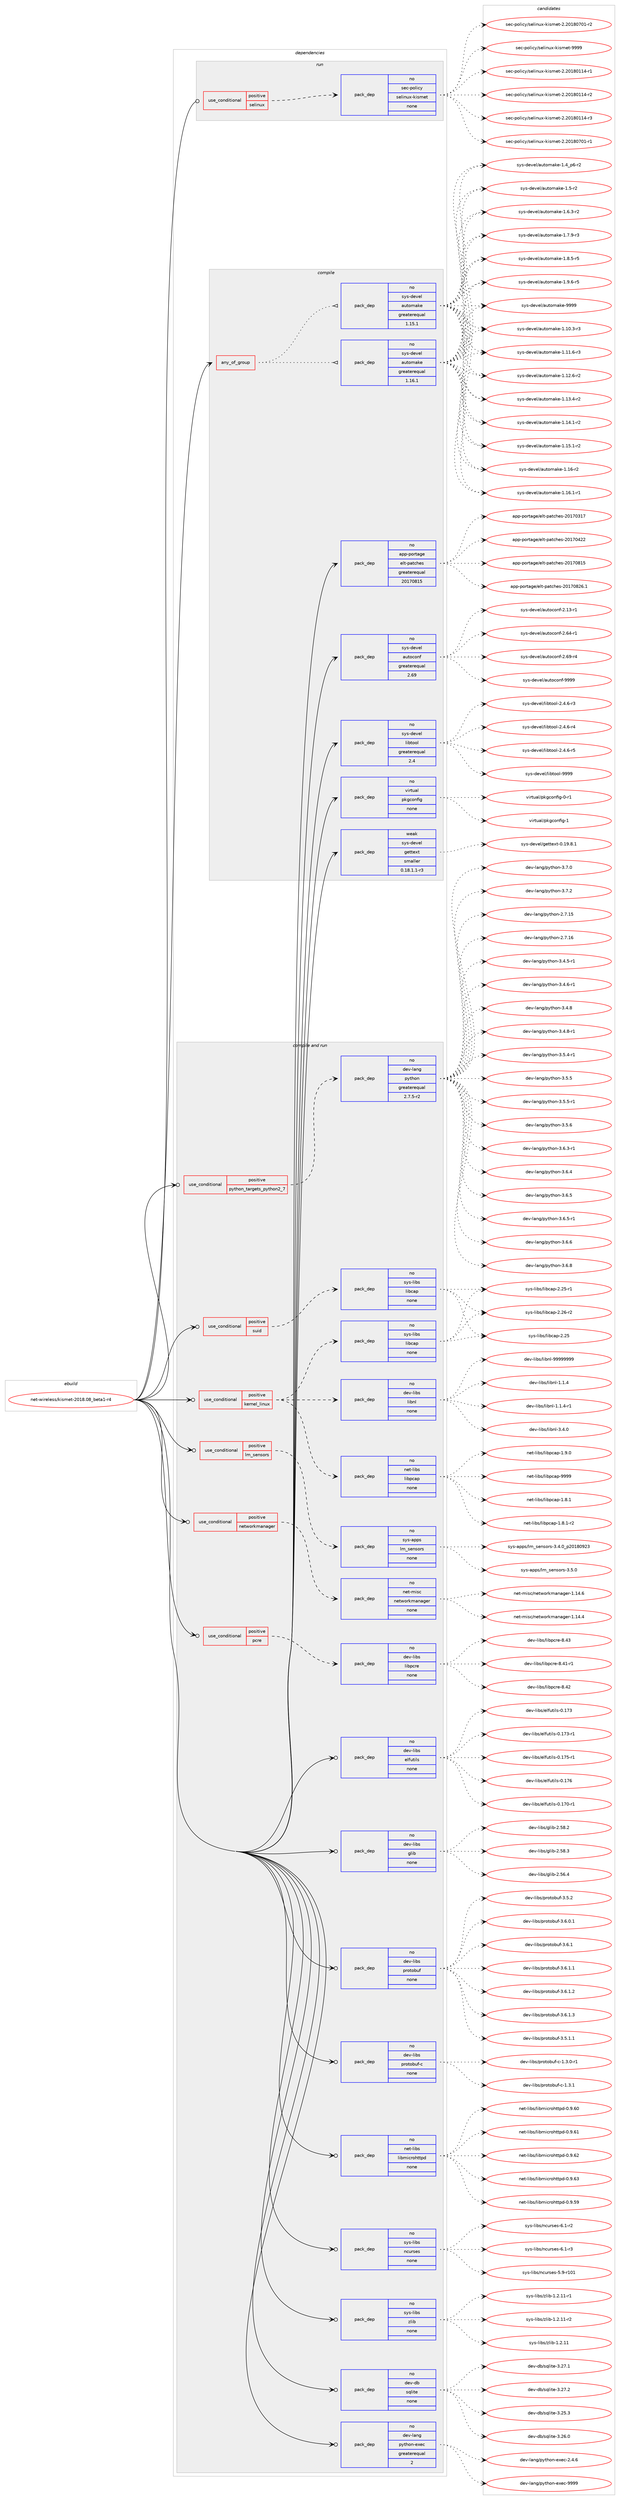 digraph prolog {

# *************
# Graph options
# *************

newrank=true;
concentrate=true;
compound=true;
graph [rankdir=LR,fontname=Helvetica,fontsize=10,ranksep=1.5];#, ranksep=2.5, nodesep=0.2];
edge  [arrowhead=vee];
node  [fontname=Helvetica,fontsize=10];

# **********
# The ebuild
# **********

subgraph cluster_leftcol {
color=gray;
rank=same;
label=<<i>ebuild</i>>;
id [label="net-wireless/kismet-2018.08_beta1-r4", color=red, width=4, href="../net-wireless/kismet-2018.08_beta1-r4.svg"];
}

# ****************
# The dependencies
# ****************

subgraph cluster_midcol {
color=gray;
label=<<i>dependencies</i>>;
subgraph cluster_compile {
fillcolor="#eeeeee";
style=filled;
label=<<i>compile</i>>;
subgraph any26666 {
dependency1680874 [label=<<TABLE BORDER="0" CELLBORDER="1" CELLSPACING="0" CELLPADDING="4"><TR><TD CELLPADDING="10">any_of_group</TD></TR></TABLE>>, shape=none, color=red];subgraph pack1201925 {
dependency1680875 [label=<<TABLE BORDER="0" CELLBORDER="1" CELLSPACING="0" CELLPADDING="4" WIDTH="220"><TR><TD ROWSPAN="6" CELLPADDING="30">pack_dep</TD></TR><TR><TD WIDTH="110">no</TD></TR><TR><TD>sys-devel</TD></TR><TR><TD>automake</TD></TR><TR><TD>greaterequal</TD></TR><TR><TD>1.16.1</TD></TR></TABLE>>, shape=none, color=blue];
}
dependency1680874:e -> dependency1680875:w [weight=20,style="dotted",arrowhead="oinv"];
subgraph pack1201926 {
dependency1680876 [label=<<TABLE BORDER="0" CELLBORDER="1" CELLSPACING="0" CELLPADDING="4" WIDTH="220"><TR><TD ROWSPAN="6" CELLPADDING="30">pack_dep</TD></TR><TR><TD WIDTH="110">no</TD></TR><TR><TD>sys-devel</TD></TR><TR><TD>automake</TD></TR><TR><TD>greaterequal</TD></TR><TR><TD>1.15.1</TD></TR></TABLE>>, shape=none, color=blue];
}
dependency1680874:e -> dependency1680876:w [weight=20,style="dotted",arrowhead="oinv"];
}
id:e -> dependency1680874:w [weight=20,style="solid",arrowhead="vee"];
subgraph pack1201927 {
dependency1680877 [label=<<TABLE BORDER="0" CELLBORDER="1" CELLSPACING="0" CELLPADDING="4" WIDTH="220"><TR><TD ROWSPAN="6" CELLPADDING="30">pack_dep</TD></TR><TR><TD WIDTH="110">no</TD></TR><TR><TD>app-portage</TD></TR><TR><TD>elt-patches</TD></TR><TR><TD>greaterequal</TD></TR><TR><TD>20170815</TD></TR></TABLE>>, shape=none, color=blue];
}
id:e -> dependency1680877:w [weight=20,style="solid",arrowhead="vee"];
subgraph pack1201928 {
dependency1680878 [label=<<TABLE BORDER="0" CELLBORDER="1" CELLSPACING="0" CELLPADDING="4" WIDTH="220"><TR><TD ROWSPAN="6" CELLPADDING="30">pack_dep</TD></TR><TR><TD WIDTH="110">no</TD></TR><TR><TD>sys-devel</TD></TR><TR><TD>autoconf</TD></TR><TR><TD>greaterequal</TD></TR><TR><TD>2.69</TD></TR></TABLE>>, shape=none, color=blue];
}
id:e -> dependency1680878:w [weight=20,style="solid",arrowhead="vee"];
subgraph pack1201929 {
dependency1680879 [label=<<TABLE BORDER="0" CELLBORDER="1" CELLSPACING="0" CELLPADDING="4" WIDTH="220"><TR><TD ROWSPAN="6" CELLPADDING="30">pack_dep</TD></TR><TR><TD WIDTH="110">no</TD></TR><TR><TD>sys-devel</TD></TR><TR><TD>libtool</TD></TR><TR><TD>greaterequal</TD></TR><TR><TD>2.4</TD></TR></TABLE>>, shape=none, color=blue];
}
id:e -> dependency1680879:w [weight=20,style="solid",arrowhead="vee"];
subgraph pack1201930 {
dependency1680880 [label=<<TABLE BORDER="0" CELLBORDER="1" CELLSPACING="0" CELLPADDING="4" WIDTH="220"><TR><TD ROWSPAN="6" CELLPADDING="30">pack_dep</TD></TR><TR><TD WIDTH="110">no</TD></TR><TR><TD>virtual</TD></TR><TR><TD>pkgconfig</TD></TR><TR><TD>none</TD></TR><TR><TD></TD></TR></TABLE>>, shape=none, color=blue];
}
id:e -> dependency1680880:w [weight=20,style="solid",arrowhead="vee"];
subgraph pack1201931 {
dependency1680881 [label=<<TABLE BORDER="0" CELLBORDER="1" CELLSPACING="0" CELLPADDING="4" WIDTH="220"><TR><TD ROWSPAN="6" CELLPADDING="30">pack_dep</TD></TR><TR><TD WIDTH="110">weak</TD></TR><TR><TD>sys-devel</TD></TR><TR><TD>gettext</TD></TR><TR><TD>smaller</TD></TR><TR><TD>0.18.1.1-r3</TD></TR></TABLE>>, shape=none, color=blue];
}
id:e -> dependency1680881:w [weight=20,style="solid",arrowhead="vee"];
}
subgraph cluster_compileandrun {
fillcolor="#eeeeee";
style=filled;
label=<<i>compile and run</i>>;
subgraph cond451441 {
dependency1680882 [label=<<TABLE BORDER="0" CELLBORDER="1" CELLSPACING="0" CELLPADDING="4"><TR><TD ROWSPAN="3" CELLPADDING="10">use_conditional</TD></TR><TR><TD>positive</TD></TR><TR><TD>kernel_linux</TD></TR></TABLE>>, shape=none, color=red];
subgraph pack1201932 {
dependency1680883 [label=<<TABLE BORDER="0" CELLBORDER="1" CELLSPACING="0" CELLPADDING="4" WIDTH="220"><TR><TD ROWSPAN="6" CELLPADDING="30">pack_dep</TD></TR><TR><TD WIDTH="110">no</TD></TR><TR><TD>sys-libs</TD></TR><TR><TD>libcap</TD></TR><TR><TD>none</TD></TR><TR><TD></TD></TR></TABLE>>, shape=none, color=blue];
}
dependency1680882:e -> dependency1680883:w [weight=20,style="dashed",arrowhead="vee"];
subgraph pack1201933 {
dependency1680884 [label=<<TABLE BORDER="0" CELLBORDER="1" CELLSPACING="0" CELLPADDING="4" WIDTH="220"><TR><TD ROWSPAN="6" CELLPADDING="30">pack_dep</TD></TR><TR><TD WIDTH="110">no</TD></TR><TR><TD>dev-libs</TD></TR><TR><TD>libnl</TD></TR><TR><TD>none</TD></TR><TR><TD></TD></TR></TABLE>>, shape=none, color=blue];
}
dependency1680882:e -> dependency1680884:w [weight=20,style="dashed",arrowhead="vee"];
subgraph pack1201934 {
dependency1680885 [label=<<TABLE BORDER="0" CELLBORDER="1" CELLSPACING="0" CELLPADDING="4" WIDTH="220"><TR><TD ROWSPAN="6" CELLPADDING="30">pack_dep</TD></TR><TR><TD WIDTH="110">no</TD></TR><TR><TD>net-libs</TD></TR><TR><TD>libpcap</TD></TR><TR><TD>none</TD></TR><TR><TD></TD></TR></TABLE>>, shape=none, color=blue];
}
dependency1680882:e -> dependency1680885:w [weight=20,style="dashed",arrowhead="vee"];
}
id:e -> dependency1680882:w [weight=20,style="solid",arrowhead="odotvee"];
subgraph cond451442 {
dependency1680886 [label=<<TABLE BORDER="0" CELLBORDER="1" CELLSPACING="0" CELLPADDING="4"><TR><TD ROWSPAN="3" CELLPADDING="10">use_conditional</TD></TR><TR><TD>positive</TD></TR><TR><TD>lm_sensors</TD></TR></TABLE>>, shape=none, color=red];
subgraph pack1201935 {
dependency1680887 [label=<<TABLE BORDER="0" CELLBORDER="1" CELLSPACING="0" CELLPADDING="4" WIDTH="220"><TR><TD ROWSPAN="6" CELLPADDING="30">pack_dep</TD></TR><TR><TD WIDTH="110">no</TD></TR><TR><TD>sys-apps</TD></TR><TR><TD>lm_sensors</TD></TR><TR><TD>none</TD></TR><TR><TD></TD></TR></TABLE>>, shape=none, color=blue];
}
dependency1680886:e -> dependency1680887:w [weight=20,style="dashed",arrowhead="vee"];
}
id:e -> dependency1680886:w [weight=20,style="solid",arrowhead="odotvee"];
subgraph cond451443 {
dependency1680888 [label=<<TABLE BORDER="0" CELLBORDER="1" CELLSPACING="0" CELLPADDING="4"><TR><TD ROWSPAN="3" CELLPADDING="10">use_conditional</TD></TR><TR><TD>positive</TD></TR><TR><TD>networkmanager</TD></TR></TABLE>>, shape=none, color=red];
subgraph pack1201936 {
dependency1680889 [label=<<TABLE BORDER="0" CELLBORDER="1" CELLSPACING="0" CELLPADDING="4" WIDTH="220"><TR><TD ROWSPAN="6" CELLPADDING="30">pack_dep</TD></TR><TR><TD WIDTH="110">no</TD></TR><TR><TD>net-misc</TD></TR><TR><TD>networkmanager</TD></TR><TR><TD>none</TD></TR><TR><TD></TD></TR></TABLE>>, shape=none, color=blue];
}
dependency1680888:e -> dependency1680889:w [weight=20,style="dashed",arrowhead="vee"];
}
id:e -> dependency1680888:w [weight=20,style="solid",arrowhead="odotvee"];
subgraph cond451444 {
dependency1680890 [label=<<TABLE BORDER="0" CELLBORDER="1" CELLSPACING="0" CELLPADDING="4"><TR><TD ROWSPAN="3" CELLPADDING="10">use_conditional</TD></TR><TR><TD>positive</TD></TR><TR><TD>pcre</TD></TR></TABLE>>, shape=none, color=red];
subgraph pack1201937 {
dependency1680891 [label=<<TABLE BORDER="0" CELLBORDER="1" CELLSPACING="0" CELLPADDING="4" WIDTH="220"><TR><TD ROWSPAN="6" CELLPADDING="30">pack_dep</TD></TR><TR><TD WIDTH="110">no</TD></TR><TR><TD>dev-libs</TD></TR><TR><TD>libpcre</TD></TR><TR><TD>none</TD></TR><TR><TD></TD></TR></TABLE>>, shape=none, color=blue];
}
dependency1680890:e -> dependency1680891:w [weight=20,style="dashed",arrowhead="vee"];
}
id:e -> dependency1680890:w [weight=20,style="solid",arrowhead="odotvee"];
subgraph cond451445 {
dependency1680892 [label=<<TABLE BORDER="0" CELLBORDER="1" CELLSPACING="0" CELLPADDING="4"><TR><TD ROWSPAN="3" CELLPADDING="10">use_conditional</TD></TR><TR><TD>positive</TD></TR><TR><TD>python_targets_python2_7</TD></TR></TABLE>>, shape=none, color=red];
subgraph pack1201938 {
dependency1680893 [label=<<TABLE BORDER="0" CELLBORDER="1" CELLSPACING="0" CELLPADDING="4" WIDTH="220"><TR><TD ROWSPAN="6" CELLPADDING="30">pack_dep</TD></TR><TR><TD WIDTH="110">no</TD></TR><TR><TD>dev-lang</TD></TR><TR><TD>python</TD></TR><TR><TD>greaterequal</TD></TR><TR><TD>2.7.5-r2</TD></TR></TABLE>>, shape=none, color=blue];
}
dependency1680892:e -> dependency1680893:w [weight=20,style="dashed",arrowhead="vee"];
}
id:e -> dependency1680892:w [weight=20,style="solid",arrowhead="odotvee"];
subgraph cond451446 {
dependency1680894 [label=<<TABLE BORDER="0" CELLBORDER="1" CELLSPACING="0" CELLPADDING="4"><TR><TD ROWSPAN="3" CELLPADDING="10">use_conditional</TD></TR><TR><TD>positive</TD></TR><TR><TD>suid</TD></TR></TABLE>>, shape=none, color=red];
subgraph pack1201939 {
dependency1680895 [label=<<TABLE BORDER="0" CELLBORDER="1" CELLSPACING="0" CELLPADDING="4" WIDTH="220"><TR><TD ROWSPAN="6" CELLPADDING="30">pack_dep</TD></TR><TR><TD WIDTH="110">no</TD></TR><TR><TD>sys-libs</TD></TR><TR><TD>libcap</TD></TR><TR><TD>none</TD></TR><TR><TD></TD></TR></TABLE>>, shape=none, color=blue];
}
dependency1680894:e -> dependency1680895:w [weight=20,style="dashed",arrowhead="vee"];
}
id:e -> dependency1680894:w [weight=20,style="solid",arrowhead="odotvee"];
subgraph pack1201940 {
dependency1680896 [label=<<TABLE BORDER="0" CELLBORDER="1" CELLSPACING="0" CELLPADDING="4" WIDTH="220"><TR><TD ROWSPAN="6" CELLPADDING="30">pack_dep</TD></TR><TR><TD WIDTH="110">no</TD></TR><TR><TD>dev-db</TD></TR><TR><TD>sqlite</TD></TR><TR><TD>none</TD></TR><TR><TD></TD></TR></TABLE>>, shape=none, color=blue];
}
id:e -> dependency1680896:w [weight=20,style="solid",arrowhead="odotvee"];
subgraph pack1201941 {
dependency1680897 [label=<<TABLE BORDER="0" CELLBORDER="1" CELLSPACING="0" CELLPADDING="4" WIDTH="220"><TR><TD ROWSPAN="6" CELLPADDING="30">pack_dep</TD></TR><TR><TD WIDTH="110">no</TD></TR><TR><TD>dev-lang</TD></TR><TR><TD>python-exec</TD></TR><TR><TD>greaterequal</TD></TR><TR><TD>2</TD></TR></TABLE>>, shape=none, color=blue];
}
id:e -> dependency1680897:w [weight=20,style="solid",arrowhead="odotvee"];
subgraph pack1201942 {
dependency1680898 [label=<<TABLE BORDER="0" CELLBORDER="1" CELLSPACING="0" CELLPADDING="4" WIDTH="220"><TR><TD ROWSPAN="6" CELLPADDING="30">pack_dep</TD></TR><TR><TD WIDTH="110">no</TD></TR><TR><TD>dev-libs</TD></TR><TR><TD>elfutils</TD></TR><TR><TD>none</TD></TR><TR><TD></TD></TR></TABLE>>, shape=none, color=blue];
}
id:e -> dependency1680898:w [weight=20,style="solid",arrowhead="odotvee"];
subgraph pack1201943 {
dependency1680899 [label=<<TABLE BORDER="0" CELLBORDER="1" CELLSPACING="0" CELLPADDING="4" WIDTH="220"><TR><TD ROWSPAN="6" CELLPADDING="30">pack_dep</TD></TR><TR><TD WIDTH="110">no</TD></TR><TR><TD>dev-libs</TD></TR><TR><TD>glib</TD></TR><TR><TD>none</TD></TR><TR><TD></TD></TR></TABLE>>, shape=none, color=blue];
}
id:e -> dependency1680899:w [weight=20,style="solid",arrowhead="odotvee"];
subgraph pack1201944 {
dependency1680900 [label=<<TABLE BORDER="0" CELLBORDER="1" CELLSPACING="0" CELLPADDING="4" WIDTH="220"><TR><TD ROWSPAN="6" CELLPADDING="30">pack_dep</TD></TR><TR><TD WIDTH="110">no</TD></TR><TR><TD>dev-libs</TD></TR><TR><TD>protobuf</TD></TR><TR><TD>none</TD></TR><TR><TD></TD></TR></TABLE>>, shape=none, color=blue];
}
id:e -> dependency1680900:w [weight=20,style="solid",arrowhead="odotvee"];
subgraph pack1201945 {
dependency1680901 [label=<<TABLE BORDER="0" CELLBORDER="1" CELLSPACING="0" CELLPADDING="4" WIDTH="220"><TR><TD ROWSPAN="6" CELLPADDING="30">pack_dep</TD></TR><TR><TD WIDTH="110">no</TD></TR><TR><TD>dev-libs</TD></TR><TR><TD>protobuf-c</TD></TR><TR><TD>none</TD></TR><TR><TD></TD></TR></TABLE>>, shape=none, color=blue];
}
id:e -> dependency1680901:w [weight=20,style="solid",arrowhead="odotvee"];
subgraph pack1201946 {
dependency1680902 [label=<<TABLE BORDER="0" CELLBORDER="1" CELLSPACING="0" CELLPADDING="4" WIDTH="220"><TR><TD ROWSPAN="6" CELLPADDING="30">pack_dep</TD></TR><TR><TD WIDTH="110">no</TD></TR><TR><TD>net-libs</TD></TR><TR><TD>libmicrohttpd</TD></TR><TR><TD>none</TD></TR><TR><TD></TD></TR></TABLE>>, shape=none, color=blue];
}
id:e -> dependency1680902:w [weight=20,style="solid",arrowhead="odotvee"];
subgraph pack1201947 {
dependency1680903 [label=<<TABLE BORDER="0" CELLBORDER="1" CELLSPACING="0" CELLPADDING="4" WIDTH="220"><TR><TD ROWSPAN="6" CELLPADDING="30">pack_dep</TD></TR><TR><TD WIDTH="110">no</TD></TR><TR><TD>sys-libs</TD></TR><TR><TD>ncurses</TD></TR><TR><TD>none</TD></TR><TR><TD></TD></TR></TABLE>>, shape=none, color=blue];
}
id:e -> dependency1680903:w [weight=20,style="solid",arrowhead="odotvee"];
subgraph pack1201948 {
dependency1680904 [label=<<TABLE BORDER="0" CELLBORDER="1" CELLSPACING="0" CELLPADDING="4" WIDTH="220"><TR><TD ROWSPAN="6" CELLPADDING="30">pack_dep</TD></TR><TR><TD WIDTH="110">no</TD></TR><TR><TD>sys-libs</TD></TR><TR><TD>zlib</TD></TR><TR><TD>none</TD></TR><TR><TD></TD></TR></TABLE>>, shape=none, color=blue];
}
id:e -> dependency1680904:w [weight=20,style="solid",arrowhead="odotvee"];
}
subgraph cluster_run {
fillcolor="#eeeeee";
style=filled;
label=<<i>run</i>>;
subgraph cond451447 {
dependency1680905 [label=<<TABLE BORDER="0" CELLBORDER="1" CELLSPACING="0" CELLPADDING="4"><TR><TD ROWSPAN="3" CELLPADDING="10">use_conditional</TD></TR><TR><TD>positive</TD></TR><TR><TD>selinux</TD></TR></TABLE>>, shape=none, color=red];
subgraph pack1201949 {
dependency1680906 [label=<<TABLE BORDER="0" CELLBORDER="1" CELLSPACING="0" CELLPADDING="4" WIDTH="220"><TR><TD ROWSPAN="6" CELLPADDING="30">pack_dep</TD></TR><TR><TD WIDTH="110">no</TD></TR><TR><TD>sec-policy</TD></TR><TR><TD>selinux-kismet</TD></TR><TR><TD>none</TD></TR><TR><TD></TD></TR></TABLE>>, shape=none, color=blue];
}
dependency1680905:e -> dependency1680906:w [weight=20,style="dashed",arrowhead="vee"];
}
id:e -> dependency1680905:w [weight=20,style="solid",arrowhead="odot"];
}
}

# **************
# The candidates
# **************

subgraph cluster_choices {
rank=same;
color=gray;
label=<<i>candidates</i>>;

subgraph choice1201925 {
color=black;
nodesep=1;
choice11512111545100101118101108479711711611110997107101454946494846514511451 [label="sys-devel/automake-1.10.3-r3", color=red, width=4,href="../sys-devel/automake-1.10.3-r3.svg"];
choice11512111545100101118101108479711711611110997107101454946494946544511451 [label="sys-devel/automake-1.11.6-r3", color=red, width=4,href="../sys-devel/automake-1.11.6-r3.svg"];
choice11512111545100101118101108479711711611110997107101454946495046544511450 [label="sys-devel/automake-1.12.6-r2", color=red, width=4,href="../sys-devel/automake-1.12.6-r2.svg"];
choice11512111545100101118101108479711711611110997107101454946495146524511450 [label="sys-devel/automake-1.13.4-r2", color=red, width=4,href="../sys-devel/automake-1.13.4-r2.svg"];
choice11512111545100101118101108479711711611110997107101454946495246494511450 [label="sys-devel/automake-1.14.1-r2", color=red, width=4,href="../sys-devel/automake-1.14.1-r2.svg"];
choice11512111545100101118101108479711711611110997107101454946495346494511450 [label="sys-devel/automake-1.15.1-r2", color=red, width=4,href="../sys-devel/automake-1.15.1-r2.svg"];
choice1151211154510010111810110847971171161111099710710145494649544511450 [label="sys-devel/automake-1.16-r2", color=red, width=4,href="../sys-devel/automake-1.16-r2.svg"];
choice11512111545100101118101108479711711611110997107101454946495446494511449 [label="sys-devel/automake-1.16.1-r1", color=red, width=4,href="../sys-devel/automake-1.16.1-r1.svg"];
choice115121115451001011181011084797117116111109971071014549465295112544511450 [label="sys-devel/automake-1.4_p6-r2", color=red, width=4,href="../sys-devel/automake-1.4_p6-r2.svg"];
choice11512111545100101118101108479711711611110997107101454946534511450 [label="sys-devel/automake-1.5-r2", color=red, width=4,href="../sys-devel/automake-1.5-r2.svg"];
choice115121115451001011181011084797117116111109971071014549465446514511450 [label="sys-devel/automake-1.6.3-r2", color=red, width=4,href="../sys-devel/automake-1.6.3-r2.svg"];
choice115121115451001011181011084797117116111109971071014549465546574511451 [label="sys-devel/automake-1.7.9-r3", color=red, width=4,href="../sys-devel/automake-1.7.9-r3.svg"];
choice115121115451001011181011084797117116111109971071014549465646534511453 [label="sys-devel/automake-1.8.5-r5", color=red, width=4,href="../sys-devel/automake-1.8.5-r5.svg"];
choice115121115451001011181011084797117116111109971071014549465746544511453 [label="sys-devel/automake-1.9.6-r5", color=red, width=4,href="../sys-devel/automake-1.9.6-r5.svg"];
choice115121115451001011181011084797117116111109971071014557575757 [label="sys-devel/automake-9999", color=red, width=4,href="../sys-devel/automake-9999.svg"];
dependency1680875:e -> choice11512111545100101118101108479711711611110997107101454946494846514511451:w [style=dotted,weight="100"];
dependency1680875:e -> choice11512111545100101118101108479711711611110997107101454946494946544511451:w [style=dotted,weight="100"];
dependency1680875:e -> choice11512111545100101118101108479711711611110997107101454946495046544511450:w [style=dotted,weight="100"];
dependency1680875:e -> choice11512111545100101118101108479711711611110997107101454946495146524511450:w [style=dotted,weight="100"];
dependency1680875:e -> choice11512111545100101118101108479711711611110997107101454946495246494511450:w [style=dotted,weight="100"];
dependency1680875:e -> choice11512111545100101118101108479711711611110997107101454946495346494511450:w [style=dotted,weight="100"];
dependency1680875:e -> choice1151211154510010111810110847971171161111099710710145494649544511450:w [style=dotted,weight="100"];
dependency1680875:e -> choice11512111545100101118101108479711711611110997107101454946495446494511449:w [style=dotted,weight="100"];
dependency1680875:e -> choice115121115451001011181011084797117116111109971071014549465295112544511450:w [style=dotted,weight="100"];
dependency1680875:e -> choice11512111545100101118101108479711711611110997107101454946534511450:w [style=dotted,weight="100"];
dependency1680875:e -> choice115121115451001011181011084797117116111109971071014549465446514511450:w [style=dotted,weight="100"];
dependency1680875:e -> choice115121115451001011181011084797117116111109971071014549465546574511451:w [style=dotted,weight="100"];
dependency1680875:e -> choice115121115451001011181011084797117116111109971071014549465646534511453:w [style=dotted,weight="100"];
dependency1680875:e -> choice115121115451001011181011084797117116111109971071014549465746544511453:w [style=dotted,weight="100"];
dependency1680875:e -> choice115121115451001011181011084797117116111109971071014557575757:w [style=dotted,weight="100"];
}
subgraph choice1201926 {
color=black;
nodesep=1;
choice11512111545100101118101108479711711611110997107101454946494846514511451 [label="sys-devel/automake-1.10.3-r3", color=red, width=4,href="../sys-devel/automake-1.10.3-r3.svg"];
choice11512111545100101118101108479711711611110997107101454946494946544511451 [label="sys-devel/automake-1.11.6-r3", color=red, width=4,href="../sys-devel/automake-1.11.6-r3.svg"];
choice11512111545100101118101108479711711611110997107101454946495046544511450 [label="sys-devel/automake-1.12.6-r2", color=red, width=4,href="../sys-devel/automake-1.12.6-r2.svg"];
choice11512111545100101118101108479711711611110997107101454946495146524511450 [label="sys-devel/automake-1.13.4-r2", color=red, width=4,href="../sys-devel/automake-1.13.4-r2.svg"];
choice11512111545100101118101108479711711611110997107101454946495246494511450 [label="sys-devel/automake-1.14.1-r2", color=red, width=4,href="../sys-devel/automake-1.14.1-r2.svg"];
choice11512111545100101118101108479711711611110997107101454946495346494511450 [label="sys-devel/automake-1.15.1-r2", color=red, width=4,href="../sys-devel/automake-1.15.1-r2.svg"];
choice1151211154510010111810110847971171161111099710710145494649544511450 [label="sys-devel/automake-1.16-r2", color=red, width=4,href="../sys-devel/automake-1.16-r2.svg"];
choice11512111545100101118101108479711711611110997107101454946495446494511449 [label="sys-devel/automake-1.16.1-r1", color=red, width=4,href="../sys-devel/automake-1.16.1-r1.svg"];
choice115121115451001011181011084797117116111109971071014549465295112544511450 [label="sys-devel/automake-1.4_p6-r2", color=red, width=4,href="../sys-devel/automake-1.4_p6-r2.svg"];
choice11512111545100101118101108479711711611110997107101454946534511450 [label="sys-devel/automake-1.5-r2", color=red, width=4,href="../sys-devel/automake-1.5-r2.svg"];
choice115121115451001011181011084797117116111109971071014549465446514511450 [label="sys-devel/automake-1.6.3-r2", color=red, width=4,href="../sys-devel/automake-1.6.3-r2.svg"];
choice115121115451001011181011084797117116111109971071014549465546574511451 [label="sys-devel/automake-1.7.9-r3", color=red, width=4,href="../sys-devel/automake-1.7.9-r3.svg"];
choice115121115451001011181011084797117116111109971071014549465646534511453 [label="sys-devel/automake-1.8.5-r5", color=red, width=4,href="../sys-devel/automake-1.8.5-r5.svg"];
choice115121115451001011181011084797117116111109971071014549465746544511453 [label="sys-devel/automake-1.9.6-r5", color=red, width=4,href="../sys-devel/automake-1.9.6-r5.svg"];
choice115121115451001011181011084797117116111109971071014557575757 [label="sys-devel/automake-9999", color=red, width=4,href="../sys-devel/automake-9999.svg"];
dependency1680876:e -> choice11512111545100101118101108479711711611110997107101454946494846514511451:w [style=dotted,weight="100"];
dependency1680876:e -> choice11512111545100101118101108479711711611110997107101454946494946544511451:w [style=dotted,weight="100"];
dependency1680876:e -> choice11512111545100101118101108479711711611110997107101454946495046544511450:w [style=dotted,weight="100"];
dependency1680876:e -> choice11512111545100101118101108479711711611110997107101454946495146524511450:w [style=dotted,weight="100"];
dependency1680876:e -> choice11512111545100101118101108479711711611110997107101454946495246494511450:w [style=dotted,weight="100"];
dependency1680876:e -> choice11512111545100101118101108479711711611110997107101454946495346494511450:w [style=dotted,weight="100"];
dependency1680876:e -> choice1151211154510010111810110847971171161111099710710145494649544511450:w [style=dotted,weight="100"];
dependency1680876:e -> choice11512111545100101118101108479711711611110997107101454946495446494511449:w [style=dotted,weight="100"];
dependency1680876:e -> choice115121115451001011181011084797117116111109971071014549465295112544511450:w [style=dotted,weight="100"];
dependency1680876:e -> choice11512111545100101118101108479711711611110997107101454946534511450:w [style=dotted,weight="100"];
dependency1680876:e -> choice115121115451001011181011084797117116111109971071014549465446514511450:w [style=dotted,weight="100"];
dependency1680876:e -> choice115121115451001011181011084797117116111109971071014549465546574511451:w [style=dotted,weight="100"];
dependency1680876:e -> choice115121115451001011181011084797117116111109971071014549465646534511453:w [style=dotted,weight="100"];
dependency1680876:e -> choice115121115451001011181011084797117116111109971071014549465746544511453:w [style=dotted,weight="100"];
dependency1680876:e -> choice115121115451001011181011084797117116111109971071014557575757:w [style=dotted,weight="100"];
}
subgraph choice1201927 {
color=black;
nodesep=1;
choice97112112451121111141169710310147101108116451129711699104101115455048495548514955 [label="app-portage/elt-patches-20170317", color=red, width=4,href="../app-portage/elt-patches-20170317.svg"];
choice97112112451121111141169710310147101108116451129711699104101115455048495548525050 [label="app-portage/elt-patches-20170422", color=red, width=4,href="../app-portage/elt-patches-20170422.svg"];
choice97112112451121111141169710310147101108116451129711699104101115455048495548564953 [label="app-portage/elt-patches-20170815", color=red, width=4,href="../app-portage/elt-patches-20170815.svg"];
choice971121124511211111411697103101471011081164511297116991041011154550484955485650544649 [label="app-portage/elt-patches-20170826.1", color=red, width=4,href="../app-portage/elt-patches-20170826.1.svg"];
dependency1680877:e -> choice97112112451121111141169710310147101108116451129711699104101115455048495548514955:w [style=dotted,weight="100"];
dependency1680877:e -> choice97112112451121111141169710310147101108116451129711699104101115455048495548525050:w [style=dotted,weight="100"];
dependency1680877:e -> choice97112112451121111141169710310147101108116451129711699104101115455048495548564953:w [style=dotted,weight="100"];
dependency1680877:e -> choice971121124511211111411697103101471011081164511297116991041011154550484955485650544649:w [style=dotted,weight="100"];
}
subgraph choice1201928 {
color=black;
nodesep=1;
choice1151211154510010111810110847971171161119911111010245504649514511449 [label="sys-devel/autoconf-2.13-r1", color=red, width=4,href="../sys-devel/autoconf-2.13-r1.svg"];
choice1151211154510010111810110847971171161119911111010245504654524511449 [label="sys-devel/autoconf-2.64-r1", color=red, width=4,href="../sys-devel/autoconf-2.64-r1.svg"];
choice1151211154510010111810110847971171161119911111010245504654574511452 [label="sys-devel/autoconf-2.69-r4", color=red, width=4,href="../sys-devel/autoconf-2.69-r4.svg"];
choice115121115451001011181011084797117116111991111101024557575757 [label="sys-devel/autoconf-9999", color=red, width=4,href="../sys-devel/autoconf-9999.svg"];
dependency1680878:e -> choice1151211154510010111810110847971171161119911111010245504649514511449:w [style=dotted,weight="100"];
dependency1680878:e -> choice1151211154510010111810110847971171161119911111010245504654524511449:w [style=dotted,weight="100"];
dependency1680878:e -> choice1151211154510010111810110847971171161119911111010245504654574511452:w [style=dotted,weight="100"];
dependency1680878:e -> choice115121115451001011181011084797117116111991111101024557575757:w [style=dotted,weight="100"];
}
subgraph choice1201929 {
color=black;
nodesep=1;
choice1151211154510010111810110847108105981161111111084550465246544511451 [label="sys-devel/libtool-2.4.6-r3", color=red, width=4,href="../sys-devel/libtool-2.4.6-r3.svg"];
choice1151211154510010111810110847108105981161111111084550465246544511452 [label="sys-devel/libtool-2.4.6-r4", color=red, width=4,href="../sys-devel/libtool-2.4.6-r4.svg"];
choice1151211154510010111810110847108105981161111111084550465246544511453 [label="sys-devel/libtool-2.4.6-r5", color=red, width=4,href="../sys-devel/libtool-2.4.6-r5.svg"];
choice1151211154510010111810110847108105981161111111084557575757 [label="sys-devel/libtool-9999", color=red, width=4,href="../sys-devel/libtool-9999.svg"];
dependency1680879:e -> choice1151211154510010111810110847108105981161111111084550465246544511451:w [style=dotted,weight="100"];
dependency1680879:e -> choice1151211154510010111810110847108105981161111111084550465246544511452:w [style=dotted,weight="100"];
dependency1680879:e -> choice1151211154510010111810110847108105981161111111084550465246544511453:w [style=dotted,weight="100"];
dependency1680879:e -> choice1151211154510010111810110847108105981161111111084557575757:w [style=dotted,weight="100"];
}
subgraph choice1201930 {
color=black;
nodesep=1;
choice11810511411611797108471121071039911111010210510345484511449 [label="virtual/pkgconfig-0-r1", color=red, width=4,href="../virtual/pkgconfig-0-r1.svg"];
choice1181051141161179710847112107103991111101021051034549 [label="virtual/pkgconfig-1", color=red, width=4,href="../virtual/pkgconfig-1.svg"];
dependency1680880:e -> choice11810511411611797108471121071039911111010210510345484511449:w [style=dotted,weight="100"];
dependency1680880:e -> choice1181051141161179710847112107103991111101021051034549:w [style=dotted,weight="100"];
}
subgraph choice1201931 {
color=black;
nodesep=1;
choice1151211154510010111810110847103101116116101120116454846495746564649 [label="sys-devel/gettext-0.19.8.1", color=red, width=4,href="../sys-devel/gettext-0.19.8.1.svg"];
dependency1680881:e -> choice1151211154510010111810110847103101116116101120116454846495746564649:w [style=dotted,weight="100"];
}
subgraph choice1201932 {
color=black;
nodesep=1;
choice1151211154510810598115471081059899971124550465053 [label="sys-libs/libcap-2.25", color=red, width=4,href="../sys-libs/libcap-2.25.svg"];
choice11512111545108105981154710810598999711245504650534511449 [label="sys-libs/libcap-2.25-r1", color=red, width=4,href="../sys-libs/libcap-2.25-r1.svg"];
choice11512111545108105981154710810598999711245504650544511450 [label="sys-libs/libcap-2.26-r2", color=red, width=4,href="../sys-libs/libcap-2.26-r2.svg"];
dependency1680883:e -> choice1151211154510810598115471081059899971124550465053:w [style=dotted,weight="100"];
dependency1680883:e -> choice11512111545108105981154710810598999711245504650534511449:w [style=dotted,weight="100"];
dependency1680883:e -> choice11512111545108105981154710810598999711245504650544511450:w [style=dotted,weight="100"];
}
subgraph choice1201933 {
color=black;
nodesep=1;
choice10010111845108105981154710810598110108454946494652 [label="dev-libs/libnl-1.1.4", color=red, width=4,href="../dev-libs/libnl-1.1.4.svg"];
choice100101118451081059811547108105981101084549464946524511449 [label="dev-libs/libnl-1.1.4-r1", color=red, width=4,href="../dev-libs/libnl-1.1.4-r1.svg"];
choice10010111845108105981154710810598110108455146524648 [label="dev-libs/libnl-3.4.0", color=red, width=4,href="../dev-libs/libnl-3.4.0.svg"];
choice10010111845108105981154710810598110108455757575757575757 [label="dev-libs/libnl-99999999", color=red, width=4,href="../dev-libs/libnl-99999999.svg"];
dependency1680884:e -> choice10010111845108105981154710810598110108454946494652:w [style=dotted,weight="100"];
dependency1680884:e -> choice100101118451081059811547108105981101084549464946524511449:w [style=dotted,weight="100"];
dependency1680884:e -> choice10010111845108105981154710810598110108455146524648:w [style=dotted,weight="100"];
dependency1680884:e -> choice10010111845108105981154710810598110108455757575757575757:w [style=dotted,weight="100"];
}
subgraph choice1201934 {
color=black;
nodesep=1;
choice110101116451081059811547108105981129997112454946564649 [label="net-libs/libpcap-1.8.1", color=red, width=4,href="../net-libs/libpcap-1.8.1.svg"];
choice1101011164510810598115471081059811299971124549465646494511450 [label="net-libs/libpcap-1.8.1-r2", color=red, width=4,href="../net-libs/libpcap-1.8.1-r2.svg"];
choice110101116451081059811547108105981129997112454946574648 [label="net-libs/libpcap-1.9.0", color=red, width=4,href="../net-libs/libpcap-1.9.0.svg"];
choice1101011164510810598115471081059811299971124557575757 [label="net-libs/libpcap-9999", color=red, width=4,href="../net-libs/libpcap-9999.svg"];
dependency1680885:e -> choice110101116451081059811547108105981129997112454946564649:w [style=dotted,weight="100"];
dependency1680885:e -> choice1101011164510810598115471081059811299971124549465646494511450:w [style=dotted,weight="100"];
dependency1680885:e -> choice110101116451081059811547108105981129997112454946574648:w [style=dotted,weight="100"];
dependency1680885:e -> choice1101011164510810598115471081059811299971124557575757:w [style=dotted,weight="100"];
}
subgraph choice1201935 {
color=black;
nodesep=1;
choice11512111545971121121154710810995115101110115111114115455146524648951125048495648575051 [label="sys-apps/lm_sensors-3.4.0_p20180923", color=red, width=4,href="../sys-apps/lm_sensors-3.4.0_p20180923.svg"];
choice11512111545971121121154710810995115101110115111114115455146534648 [label="sys-apps/lm_sensors-3.5.0", color=red, width=4,href="../sys-apps/lm_sensors-3.5.0.svg"];
dependency1680887:e -> choice11512111545971121121154710810995115101110115111114115455146524648951125048495648575051:w [style=dotted,weight="100"];
dependency1680887:e -> choice11512111545971121121154710810995115101110115111114115455146534648:w [style=dotted,weight="100"];
}
subgraph choice1201936 {
color=black;
nodesep=1;
choice110101116451091051159947110101116119111114107109971109710310111445494649524652 [label="net-misc/networkmanager-1.14.4", color=red, width=4,href="../net-misc/networkmanager-1.14.4.svg"];
choice110101116451091051159947110101116119111114107109971109710310111445494649524654 [label="net-misc/networkmanager-1.14.6", color=red, width=4,href="../net-misc/networkmanager-1.14.6.svg"];
dependency1680889:e -> choice110101116451091051159947110101116119111114107109971109710310111445494649524652:w [style=dotted,weight="100"];
dependency1680889:e -> choice110101116451091051159947110101116119111114107109971109710310111445494649524654:w [style=dotted,weight="100"];
}
subgraph choice1201937 {
color=black;
nodesep=1;
choice100101118451081059811547108105981129911410145564652494511449 [label="dev-libs/libpcre-8.41-r1", color=red, width=4,href="../dev-libs/libpcre-8.41-r1.svg"];
choice10010111845108105981154710810598112991141014556465250 [label="dev-libs/libpcre-8.42", color=red, width=4,href="../dev-libs/libpcre-8.42.svg"];
choice10010111845108105981154710810598112991141014556465251 [label="dev-libs/libpcre-8.43", color=red, width=4,href="../dev-libs/libpcre-8.43.svg"];
dependency1680891:e -> choice100101118451081059811547108105981129911410145564652494511449:w [style=dotted,weight="100"];
dependency1680891:e -> choice10010111845108105981154710810598112991141014556465250:w [style=dotted,weight="100"];
dependency1680891:e -> choice10010111845108105981154710810598112991141014556465251:w [style=dotted,weight="100"];
}
subgraph choice1201938 {
color=black;
nodesep=1;
choice10010111845108971101034711212111610411111045504655464953 [label="dev-lang/python-2.7.15", color=red, width=4,href="../dev-lang/python-2.7.15.svg"];
choice10010111845108971101034711212111610411111045504655464954 [label="dev-lang/python-2.7.16", color=red, width=4,href="../dev-lang/python-2.7.16.svg"];
choice1001011184510897110103471121211161041111104551465246534511449 [label="dev-lang/python-3.4.5-r1", color=red, width=4,href="../dev-lang/python-3.4.5-r1.svg"];
choice1001011184510897110103471121211161041111104551465246544511449 [label="dev-lang/python-3.4.6-r1", color=red, width=4,href="../dev-lang/python-3.4.6-r1.svg"];
choice100101118451089711010347112121116104111110455146524656 [label="dev-lang/python-3.4.8", color=red, width=4,href="../dev-lang/python-3.4.8.svg"];
choice1001011184510897110103471121211161041111104551465246564511449 [label="dev-lang/python-3.4.8-r1", color=red, width=4,href="../dev-lang/python-3.4.8-r1.svg"];
choice1001011184510897110103471121211161041111104551465346524511449 [label="dev-lang/python-3.5.4-r1", color=red, width=4,href="../dev-lang/python-3.5.4-r1.svg"];
choice100101118451089711010347112121116104111110455146534653 [label="dev-lang/python-3.5.5", color=red, width=4,href="../dev-lang/python-3.5.5.svg"];
choice1001011184510897110103471121211161041111104551465346534511449 [label="dev-lang/python-3.5.5-r1", color=red, width=4,href="../dev-lang/python-3.5.5-r1.svg"];
choice100101118451089711010347112121116104111110455146534654 [label="dev-lang/python-3.5.6", color=red, width=4,href="../dev-lang/python-3.5.6.svg"];
choice1001011184510897110103471121211161041111104551465446514511449 [label="dev-lang/python-3.6.3-r1", color=red, width=4,href="../dev-lang/python-3.6.3-r1.svg"];
choice100101118451089711010347112121116104111110455146544652 [label="dev-lang/python-3.6.4", color=red, width=4,href="../dev-lang/python-3.6.4.svg"];
choice100101118451089711010347112121116104111110455146544653 [label="dev-lang/python-3.6.5", color=red, width=4,href="../dev-lang/python-3.6.5.svg"];
choice1001011184510897110103471121211161041111104551465446534511449 [label="dev-lang/python-3.6.5-r1", color=red, width=4,href="../dev-lang/python-3.6.5-r1.svg"];
choice100101118451089711010347112121116104111110455146544654 [label="dev-lang/python-3.6.6", color=red, width=4,href="../dev-lang/python-3.6.6.svg"];
choice100101118451089711010347112121116104111110455146544656 [label="dev-lang/python-3.6.8", color=red, width=4,href="../dev-lang/python-3.6.8.svg"];
choice100101118451089711010347112121116104111110455146554648 [label="dev-lang/python-3.7.0", color=red, width=4,href="../dev-lang/python-3.7.0.svg"];
choice100101118451089711010347112121116104111110455146554650 [label="dev-lang/python-3.7.2", color=red, width=4,href="../dev-lang/python-3.7.2.svg"];
dependency1680893:e -> choice10010111845108971101034711212111610411111045504655464953:w [style=dotted,weight="100"];
dependency1680893:e -> choice10010111845108971101034711212111610411111045504655464954:w [style=dotted,weight="100"];
dependency1680893:e -> choice1001011184510897110103471121211161041111104551465246534511449:w [style=dotted,weight="100"];
dependency1680893:e -> choice1001011184510897110103471121211161041111104551465246544511449:w [style=dotted,weight="100"];
dependency1680893:e -> choice100101118451089711010347112121116104111110455146524656:w [style=dotted,weight="100"];
dependency1680893:e -> choice1001011184510897110103471121211161041111104551465246564511449:w [style=dotted,weight="100"];
dependency1680893:e -> choice1001011184510897110103471121211161041111104551465346524511449:w [style=dotted,weight="100"];
dependency1680893:e -> choice100101118451089711010347112121116104111110455146534653:w [style=dotted,weight="100"];
dependency1680893:e -> choice1001011184510897110103471121211161041111104551465346534511449:w [style=dotted,weight="100"];
dependency1680893:e -> choice100101118451089711010347112121116104111110455146534654:w [style=dotted,weight="100"];
dependency1680893:e -> choice1001011184510897110103471121211161041111104551465446514511449:w [style=dotted,weight="100"];
dependency1680893:e -> choice100101118451089711010347112121116104111110455146544652:w [style=dotted,weight="100"];
dependency1680893:e -> choice100101118451089711010347112121116104111110455146544653:w [style=dotted,weight="100"];
dependency1680893:e -> choice1001011184510897110103471121211161041111104551465446534511449:w [style=dotted,weight="100"];
dependency1680893:e -> choice100101118451089711010347112121116104111110455146544654:w [style=dotted,weight="100"];
dependency1680893:e -> choice100101118451089711010347112121116104111110455146544656:w [style=dotted,weight="100"];
dependency1680893:e -> choice100101118451089711010347112121116104111110455146554648:w [style=dotted,weight="100"];
dependency1680893:e -> choice100101118451089711010347112121116104111110455146554650:w [style=dotted,weight="100"];
}
subgraph choice1201939 {
color=black;
nodesep=1;
choice1151211154510810598115471081059899971124550465053 [label="sys-libs/libcap-2.25", color=red, width=4,href="../sys-libs/libcap-2.25.svg"];
choice11512111545108105981154710810598999711245504650534511449 [label="sys-libs/libcap-2.25-r1", color=red, width=4,href="../sys-libs/libcap-2.25-r1.svg"];
choice11512111545108105981154710810598999711245504650544511450 [label="sys-libs/libcap-2.26-r2", color=red, width=4,href="../sys-libs/libcap-2.26-r2.svg"];
dependency1680895:e -> choice1151211154510810598115471081059899971124550465053:w [style=dotted,weight="100"];
dependency1680895:e -> choice11512111545108105981154710810598999711245504650534511449:w [style=dotted,weight="100"];
dependency1680895:e -> choice11512111545108105981154710810598999711245504650544511450:w [style=dotted,weight="100"];
}
subgraph choice1201940 {
color=black;
nodesep=1;
choice10010111845100984711511310810511610145514650534651 [label="dev-db/sqlite-3.25.3", color=red, width=4,href="../dev-db/sqlite-3.25.3.svg"];
choice10010111845100984711511310810511610145514650544648 [label="dev-db/sqlite-3.26.0", color=red, width=4,href="../dev-db/sqlite-3.26.0.svg"];
choice10010111845100984711511310810511610145514650554649 [label="dev-db/sqlite-3.27.1", color=red, width=4,href="../dev-db/sqlite-3.27.1.svg"];
choice10010111845100984711511310810511610145514650554650 [label="dev-db/sqlite-3.27.2", color=red, width=4,href="../dev-db/sqlite-3.27.2.svg"];
dependency1680896:e -> choice10010111845100984711511310810511610145514650534651:w [style=dotted,weight="100"];
dependency1680896:e -> choice10010111845100984711511310810511610145514650544648:w [style=dotted,weight="100"];
dependency1680896:e -> choice10010111845100984711511310810511610145514650554649:w [style=dotted,weight="100"];
dependency1680896:e -> choice10010111845100984711511310810511610145514650554650:w [style=dotted,weight="100"];
}
subgraph choice1201941 {
color=black;
nodesep=1;
choice1001011184510897110103471121211161041111104510112010199455046524654 [label="dev-lang/python-exec-2.4.6", color=red, width=4,href="../dev-lang/python-exec-2.4.6.svg"];
choice10010111845108971101034711212111610411111045101120101994557575757 [label="dev-lang/python-exec-9999", color=red, width=4,href="../dev-lang/python-exec-9999.svg"];
dependency1680897:e -> choice1001011184510897110103471121211161041111104510112010199455046524654:w [style=dotted,weight="100"];
dependency1680897:e -> choice10010111845108971101034711212111610411111045101120101994557575757:w [style=dotted,weight="100"];
}
subgraph choice1201942 {
color=black;
nodesep=1;
choice1001011184510810598115471011081021171161051081154548464955484511449 [label="dev-libs/elfutils-0.170-r1", color=red, width=4,href="../dev-libs/elfutils-0.170-r1.svg"];
choice100101118451081059811547101108102117116105108115454846495551 [label="dev-libs/elfutils-0.173", color=red, width=4,href="../dev-libs/elfutils-0.173.svg"];
choice1001011184510810598115471011081021171161051081154548464955514511449 [label="dev-libs/elfutils-0.173-r1", color=red, width=4,href="../dev-libs/elfutils-0.173-r1.svg"];
choice1001011184510810598115471011081021171161051081154548464955534511449 [label="dev-libs/elfutils-0.175-r1", color=red, width=4,href="../dev-libs/elfutils-0.175-r1.svg"];
choice100101118451081059811547101108102117116105108115454846495554 [label="dev-libs/elfutils-0.176", color=red, width=4,href="../dev-libs/elfutils-0.176.svg"];
dependency1680898:e -> choice1001011184510810598115471011081021171161051081154548464955484511449:w [style=dotted,weight="100"];
dependency1680898:e -> choice100101118451081059811547101108102117116105108115454846495551:w [style=dotted,weight="100"];
dependency1680898:e -> choice1001011184510810598115471011081021171161051081154548464955514511449:w [style=dotted,weight="100"];
dependency1680898:e -> choice1001011184510810598115471011081021171161051081154548464955534511449:w [style=dotted,weight="100"];
dependency1680898:e -> choice100101118451081059811547101108102117116105108115454846495554:w [style=dotted,weight="100"];
}
subgraph choice1201943 {
color=black;
nodesep=1;
choice1001011184510810598115471031081059845504653544652 [label="dev-libs/glib-2.56.4", color=red, width=4,href="../dev-libs/glib-2.56.4.svg"];
choice1001011184510810598115471031081059845504653564650 [label="dev-libs/glib-2.58.2", color=red, width=4,href="../dev-libs/glib-2.58.2.svg"];
choice1001011184510810598115471031081059845504653564651 [label="dev-libs/glib-2.58.3", color=red, width=4,href="../dev-libs/glib-2.58.3.svg"];
dependency1680899:e -> choice1001011184510810598115471031081059845504653544652:w [style=dotted,weight="100"];
dependency1680899:e -> choice1001011184510810598115471031081059845504653564650:w [style=dotted,weight="100"];
dependency1680899:e -> choice1001011184510810598115471031081059845504653564651:w [style=dotted,weight="100"];
}
subgraph choice1201944 {
color=black;
nodesep=1;
choice100101118451081059811547112114111116111981171024551465346494649 [label="dev-libs/protobuf-3.5.1.1", color=red, width=4,href="../dev-libs/protobuf-3.5.1.1.svg"];
choice10010111845108105981154711211411111611198117102455146534650 [label="dev-libs/protobuf-3.5.2", color=red, width=4,href="../dev-libs/protobuf-3.5.2.svg"];
choice100101118451081059811547112114111116111981171024551465446484649 [label="dev-libs/protobuf-3.6.0.1", color=red, width=4,href="../dev-libs/protobuf-3.6.0.1.svg"];
choice10010111845108105981154711211411111611198117102455146544649 [label="dev-libs/protobuf-3.6.1", color=red, width=4,href="../dev-libs/protobuf-3.6.1.svg"];
choice100101118451081059811547112114111116111981171024551465446494649 [label="dev-libs/protobuf-3.6.1.1", color=red, width=4,href="../dev-libs/protobuf-3.6.1.1.svg"];
choice100101118451081059811547112114111116111981171024551465446494650 [label="dev-libs/protobuf-3.6.1.2", color=red, width=4,href="../dev-libs/protobuf-3.6.1.2.svg"];
choice100101118451081059811547112114111116111981171024551465446494651 [label="dev-libs/protobuf-3.6.1.3", color=red, width=4,href="../dev-libs/protobuf-3.6.1.3.svg"];
dependency1680900:e -> choice100101118451081059811547112114111116111981171024551465346494649:w [style=dotted,weight="100"];
dependency1680900:e -> choice10010111845108105981154711211411111611198117102455146534650:w [style=dotted,weight="100"];
dependency1680900:e -> choice100101118451081059811547112114111116111981171024551465446484649:w [style=dotted,weight="100"];
dependency1680900:e -> choice10010111845108105981154711211411111611198117102455146544649:w [style=dotted,weight="100"];
dependency1680900:e -> choice100101118451081059811547112114111116111981171024551465446494649:w [style=dotted,weight="100"];
dependency1680900:e -> choice100101118451081059811547112114111116111981171024551465446494650:w [style=dotted,weight="100"];
dependency1680900:e -> choice100101118451081059811547112114111116111981171024551465446494651:w [style=dotted,weight="100"];
}
subgraph choice1201945 {
color=black;
nodesep=1;
choice1001011184510810598115471121141111161119811710245994549465146484511449 [label="dev-libs/protobuf-c-1.3.0-r1", color=red, width=4,href="../dev-libs/protobuf-c-1.3.0-r1.svg"];
choice100101118451081059811547112114111116111981171024599454946514649 [label="dev-libs/protobuf-c-1.3.1", color=red, width=4,href="../dev-libs/protobuf-c-1.3.1.svg"];
dependency1680901:e -> choice1001011184510810598115471121141111161119811710245994549465146484511449:w [style=dotted,weight="100"];
dependency1680901:e -> choice100101118451081059811547112114111116111981171024599454946514649:w [style=dotted,weight="100"];
}
subgraph choice1201946 {
color=black;
nodesep=1;
choice110101116451081059811547108105981091059911411110411611611210045484657465357 [label="net-libs/libmicrohttpd-0.9.59", color=red, width=4,href="../net-libs/libmicrohttpd-0.9.59.svg"];
choice110101116451081059811547108105981091059911411110411611611210045484657465448 [label="net-libs/libmicrohttpd-0.9.60", color=red, width=4,href="../net-libs/libmicrohttpd-0.9.60.svg"];
choice110101116451081059811547108105981091059911411110411611611210045484657465449 [label="net-libs/libmicrohttpd-0.9.61", color=red, width=4,href="../net-libs/libmicrohttpd-0.9.61.svg"];
choice110101116451081059811547108105981091059911411110411611611210045484657465450 [label="net-libs/libmicrohttpd-0.9.62", color=red, width=4,href="../net-libs/libmicrohttpd-0.9.62.svg"];
choice110101116451081059811547108105981091059911411110411611611210045484657465451 [label="net-libs/libmicrohttpd-0.9.63", color=red, width=4,href="../net-libs/libmicrohttpd-0.9.63.svg"];
dependency1680902:e -> choice110101116451081059811547108105981091059911411110411611611210045484657465357:w [style=dotted,weight="100"];
dependency1680902:e -> choice110101116451081059811547108105981091059911411110411611611210045484657465448:w [style=dotted,weight="100"];
dependency1680902:e -> choice110101116451081059811547108105981091059911411110411611611210045484657465449:w [style=dotted,weight="100"];
dependency1680902:e -> choice110101116451081059811547108105981091059911411110411611611210045484657465450:w [style=dotted,weight="100"];
dependency1680902:e -> choice110101116451081059811547108105981091059911411110411611611210045484657465451:w [style=dotted,weight="100"];
}
subgraph choice1201947 {
color=black;
nodesep=1;
choice115121115451081059811547110991171141151011154553465745114494849 [label="sys-libs/ncurses-5.9-r101", color=red, width=4,href="../sys-libs/ncurses-5.9-r101.svg"];
choice11512111545108105981154711099117114115101115455446494511450 [label="sys-libs/ncurses-6.1-r2", color=red, width=4,href="../sys-libs/ncurses-6.1-r2.svg"];
choice11512111545108105981154711099117114115101115455446494511451 [label="sys-libs/ncurses-6.1-r3", color=red, width=4,href="../sys-libs/ncurses-6.1-r3.svg"];
dependency1680903:e -> choice115121115451081059811547110991171141151011154553465745114494849:w [style=dotted,weight="100"];
dependency1680903:e -> choice11512111545108105981154711099117114115101115455446494511450:w [style=dotted,weight="100"];
dependency1680903:e -> choice11512111545108105981154711099117114115101115455446494511451:w [style=dotted,weight="100"];
}
subgraph choice1201948 {
color=black;
nodesep=1;
choice1151211154510810598115471221081059845494650464949 [label="sys-libs/zlib-1.2.11", color=red, width=4,href="../sys-libs/zlib-1.2.11.svg"];
choice11512111545108105981154712210810598454946504649494511449 [label="sys-libs/zlib-1.2.11-r1", color=red, width=4,href="../sys-libs/zlib-1.2.11-r1.svg"];
choice11512111545108105981154712210810598454946504649494511450 [label="sys-libs/zlib-1.2.11-r2", color=red, width=4,href="../sys-libs/zlib-1.2.11-r2.svg"];
dependency1680904:e -> choice1151211154510810598115471221081059845494650464949:w [style=dotted,weight="100"];
dependency1680904:e -> choice11512111545108105981154712210810598454946504649494511449:w [style=dotted,weight="100"];
dependency1680904:e -> choice11512111545108105981154712210810598454946504649494511450:w [style=dotted,weight="100"];
}
subgraph choice1201949 {
color=black;
nodesep=1;
choice115101994511211110810599121471151011081051101171204510710511510910111645504650484956484949524511449 [label="sec-policy/selinux-kismet-2.20180114-r1", color=red, width=4,href="../sec-policy/selinux-kismet-2.20180114-r1.svg"];
choice115101994511211110810599121471151011081051101171204510710511510910111645504650484956484949524511450 [label="sec-policy/selinux-kismet-2.20180114-r2", color=red, width=4,href="../sec-policy/selinux-kismet-2.20180114-r2.svg"];
choice115101994511211110810599121471151011081051101171204510710511510910111645504650484956484949524511451 [label="sec-policy/selinux-kismet-2.20180114-r3", color=red, width=4,href="../sec-policy/selinux-kismet-2.20180114-r3.svg"];
choice115101994511211110810599121471151011081051101171204510710511510910111645504650484956485548494511449 [label="sec-policy/selinux-kismet-2.20180701-r1", color=red, width=4,href="../sec-policy/selinux-kismet-2.20180701-r1.svg"];
choice115101994511211110810599121471151011081051101171204510710511510910111645504650484956485548494511450 [label="sec-policy/selinux-kismet-2.20180701-r2", color=red, width=4,href="../sec-policy/selinux-kismet-2.20180701-r2.svg"];
choice11510199451121111081059912147115101108105110117120451071051151091011164557575757 [label="sec-policy/selinux-kismet-9999", color=red, width=4,href="../sec-policy/selinux-kismet-9999.svg"];
dependency1680906:e -> choice115101994511211110810599121471151011081051101171204510710511510910111645504650484956484949524511449:w [style=dotted,weight="100"];
dependency1680906:e -> choice115101994511211110810599121471151011081051101171204510710511510910111645504650484956484949524511450:w [style=dotted,weight="100"];
dependency1680906:e -> choice115101994511211110810599121471151011081051101171204510710511510910111645504650484956484949524511451:w [style=dotted,weight="100"];
dependency1680906:e -> choice115101994511211110810599121471151011081051101171204510710511510910111645504650484956485548494511449:w [style=dotted,weight="100"];
dependency1680906:e -> choice115101994511211110810599121471151011081051101171204510710511510910111645504650484956485548494511450:w [style=dotted,weight="100"];
dependency1680906:e -> choice11510199451121111081059912147115101108105110117120451071051151091011164557575757:w [style=dotted,weight="100"];
}
}

}
